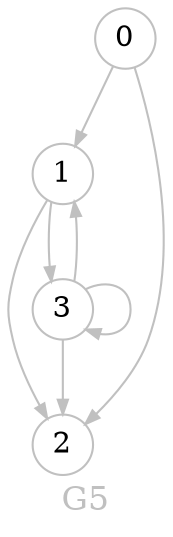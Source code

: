 digraph G5 {
	graph [bgcolor="#ffffff00" fontcolor=grey fontsize=16 label=G5 overlap=false]
	node [color=grey fixedsize=true fontsize=14 shape=circle style=filled width=0.4]
	edge [arrowsize=0.7 color=grey fontcolor=grey fontsize=12]
	node [fillcolor="#ffffff"]
	0
	node [fillcolor="#ffffff"]
	1
	node [fillcolor="#ffffff"]
	2
	node [fillcolor="#ffffff"]
	3
	0 -> 1
	0 -> 2
	1 -> 2
	1 -> 3
	3 -> 1
	3 -> 2
	3 -> 3
}
